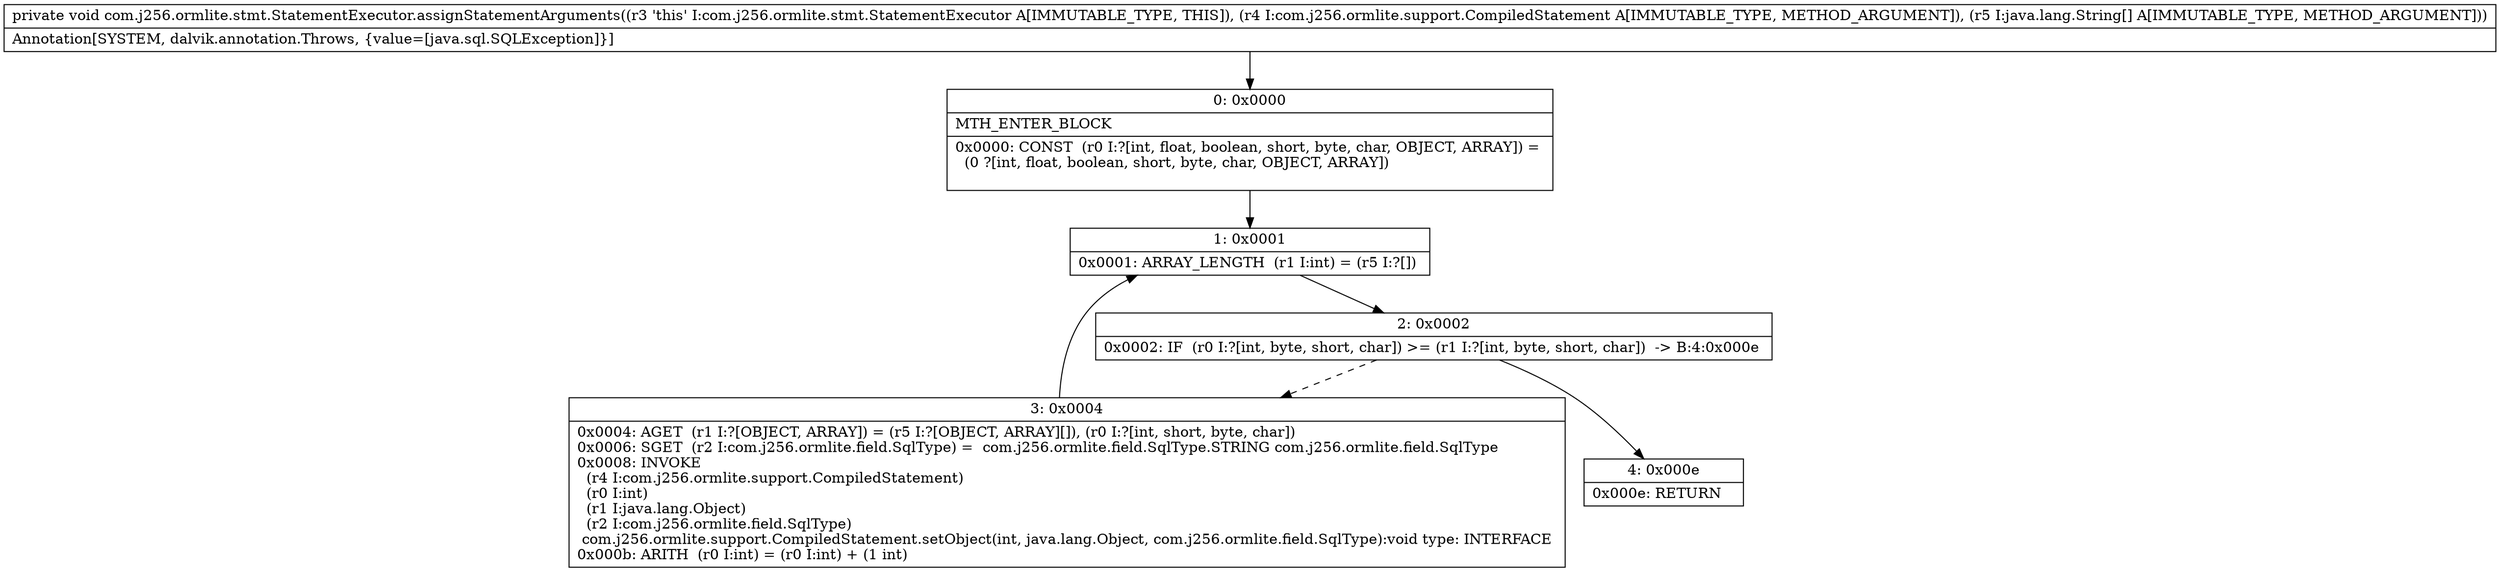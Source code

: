 digraph "CFG forcom.j256.ormlite.stmt.StatementExecutor.assignStatementArguments(Lcom\/j256\/ormlite\/support\/CompiledStatement;[Ljava\/lang\/String;)V" {
Node_0 [shape=record,label="{0\:\ 0x0000|MTH_ENTER_BLOCK\l|0x0000: CONST  (r0 I:?[int, float, boolean, short, byte, char, OBJECT, ARRAY]) = \l  (0 ?[int, float, boolean, short, byte, char, OBJECT, ARRAY])\l \l}"];
Node_1 [shape=record,label="{1\:\ 0x0001|0x0001: ARRAY_LENGTH  (r1 I:int) = (r5 I:?[]) \l}"];
Node_2 [shape=record,label="{2\:\ 0x0002|0x0002: IF  (r0 I:?[int, byte, short, char]) \>= (r1 I:?[int, byte, short, char])  \-\> B:4:0x000e \l}"];
Node_3 [shape=record,label="{3\:\ 0x0004|0x0004: AGET  (r1 I:?[OBJECT, ARRAY]) = (r5 I:?[OBJECT, ARRAY][]), (r0 I:?[int, short, byte, char]) \l0x0006: SGET  (r2 I:com.j256.ormlite.field.SqlType) =  com.j256.ormlite.field.SqlType.STRING com.j256.ormlite.field.SqlType \l0x0008: INVOKE  \l  (r4 I:com.j256.ormlite.support.CompiledStatement)\l  (r0 I:int)\l  (r1 I:java.lang.Object)\l  (r2 I:com.j256.ormlite.field.SqlType)\l com.j256.ormlite.support.CompiledStatement.setObject(int, java.lang.Object, com.j256.ormlite.field.SqlType):void type: INTERFACE \l0x000b: ARITH  (r0 I:int) = (r0 I:int) + (1 int) \l}"];
Node_4 [shape=record,label="{4\:\ 0x000e|0x000e: RETURN   \l}"];
MethodNode[shape=record,label="{private void com.j256.ormlite.stmt.StatementExecutor.assignStatementArguments((r3 'this' I:com.j256.ormlite.stmt.StatementExecutor A[IMMUTABLE_TYPE, THIS]), (r4 I:com.j256.ormlite.support.CompiledStatement A[IMMUTABLE_TYPE, METHOD_ARGUMENT]), (r5 I:java.lang.String[] A[IMMUTABLE_TYPE, METHOD_ARGUMENT]))  | Annotation[SYSTEM, dalvik.annotation.Throws, \{value=[java.sql.SQLException]\}]\l}"];
MethodNode -> Node_0;
Node_0 -> Node_1;
Node_1 -> Node_2;
Node_2 -> Node_3[style=dashed];
Node_2 -> Node_4;
Node_3 -> Node_1;
}

